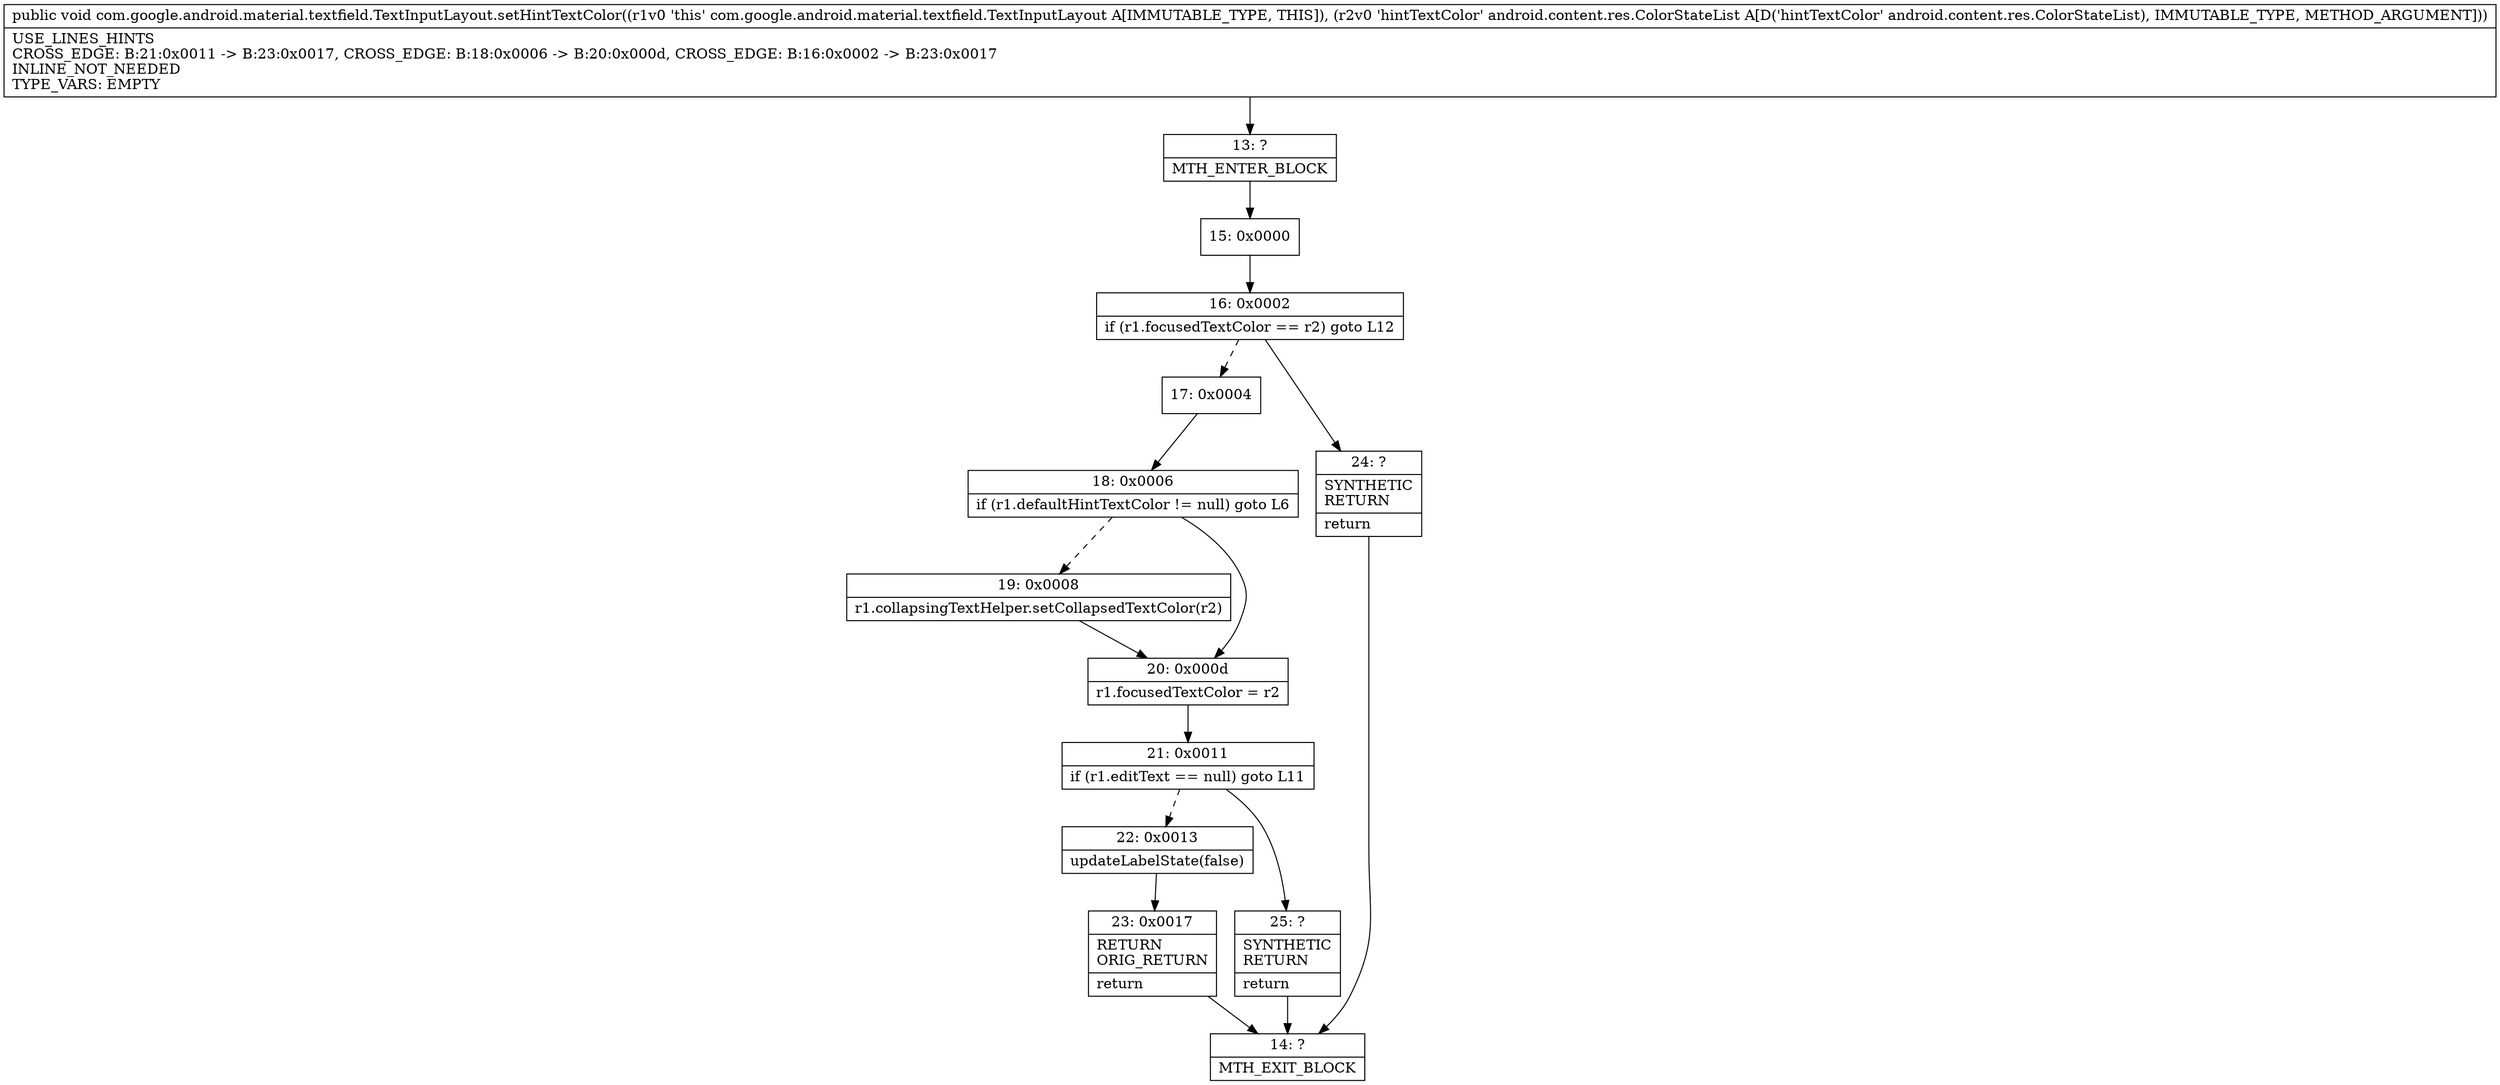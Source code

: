 digraph "CFG forcom.google.android.material.textfield.TextInputLayout.setHintTextColor(Landroid\/content\/res\/ColorStateList;)V" {
Node_13 [shape=record,label="{13\:\ ?|MTH_ENTER_BLOCK\l}"];
Node_15 [shape=record,label="{15\:\ 0x0000}"];
Node_16 [shape=record,label="{16\:\ 0x0002|if (r1.focusedTextColor == r2) goto L12\l}"];
Node_17 [shape=record,label="{17\:\ 0x0004}"];
Node_18 [shape=record,label="{18\:\ 0x0006|if (r1.defaultHintTextColor != null) goto L6\l}"];
Node_19 [shape=record,label="{19\:\ 0x0008|r1.collapsingTextHelper.setCollapsedTextColor(r2)\l}"];
Node_20 [shape=record,label="{20\:\ 0x000d|r1.focusedTextColor = r2\l}"];
Node_21 [shape=record,label="{21\:\ 0x0011|if (r1.editText == null) goto L11\l}"];
Node_22 [shape=record,label="{22\:\ 0x0013|updateLabelState(false)\l}"];
Node_23 [shape=record,label="{23\:\ 0x0017|RETURN\lORIG_RETURN\l|return\l}"];
Node_14 [shape=record,label="{14\:\ ?|MTH_EXIT_BLOCK\l}"];
Node_25 [shape=record,label="{25\:\ ?|SYNTHETIC\lRETURN\l|return\l}"];
Node_24 [shape=record,label="{24\:\ ?|SYNTHETIC\lRETURN\l|return\l}"];
MethodNode[shape=record,label="{public void com.google.android.material.textfield.TextInputLayout.setHintTextColor((r1v0 'this' com.google.android.material.textfield.TextInputLayout A[IMMUTABLE_TYPE, THIS]), (r2v0 'hintTextColor' android.content.res.ColorStateList A[D('hintTextColor' android.content.res.ColorStateList), IMMUTABLE_TYPE, METHOD_ARGUMENT]))  | USE_LINES_HINTS\lCROSS_EDGE: B:21:0x0011 \-\> B:23:0x0017, CROSS_EDGE: B:18:0x0006 \-\> B:20:0x000d, CROSS_EDGE: B:16:0x0002 \-\> B:23:0x0017\lINLINE_NOT_NEEDED\lTYPE_VARS: EMPTY\l}"];
MethodNode -> Node_13;Node_13 -> Node_15;
Node_15 -> Node_16;
Node_16 -> Node_17[style=dashed];
Node_16 -> Node_24;
Node_17 -> Node_18;
Node_18 -> Node_19[style=dashed];
Node_18 -> Node_20;
Node_19 -> Node_20;
Node_20 -> Node_21;
Node_21 -> Node_22[style=dashed];
Node_21 -> Node_25;
Node_22 -> Node_23;
Node_23 -> Node_14;
Node_25 -> Node_14;
Node_24 -> Node_14;
}

